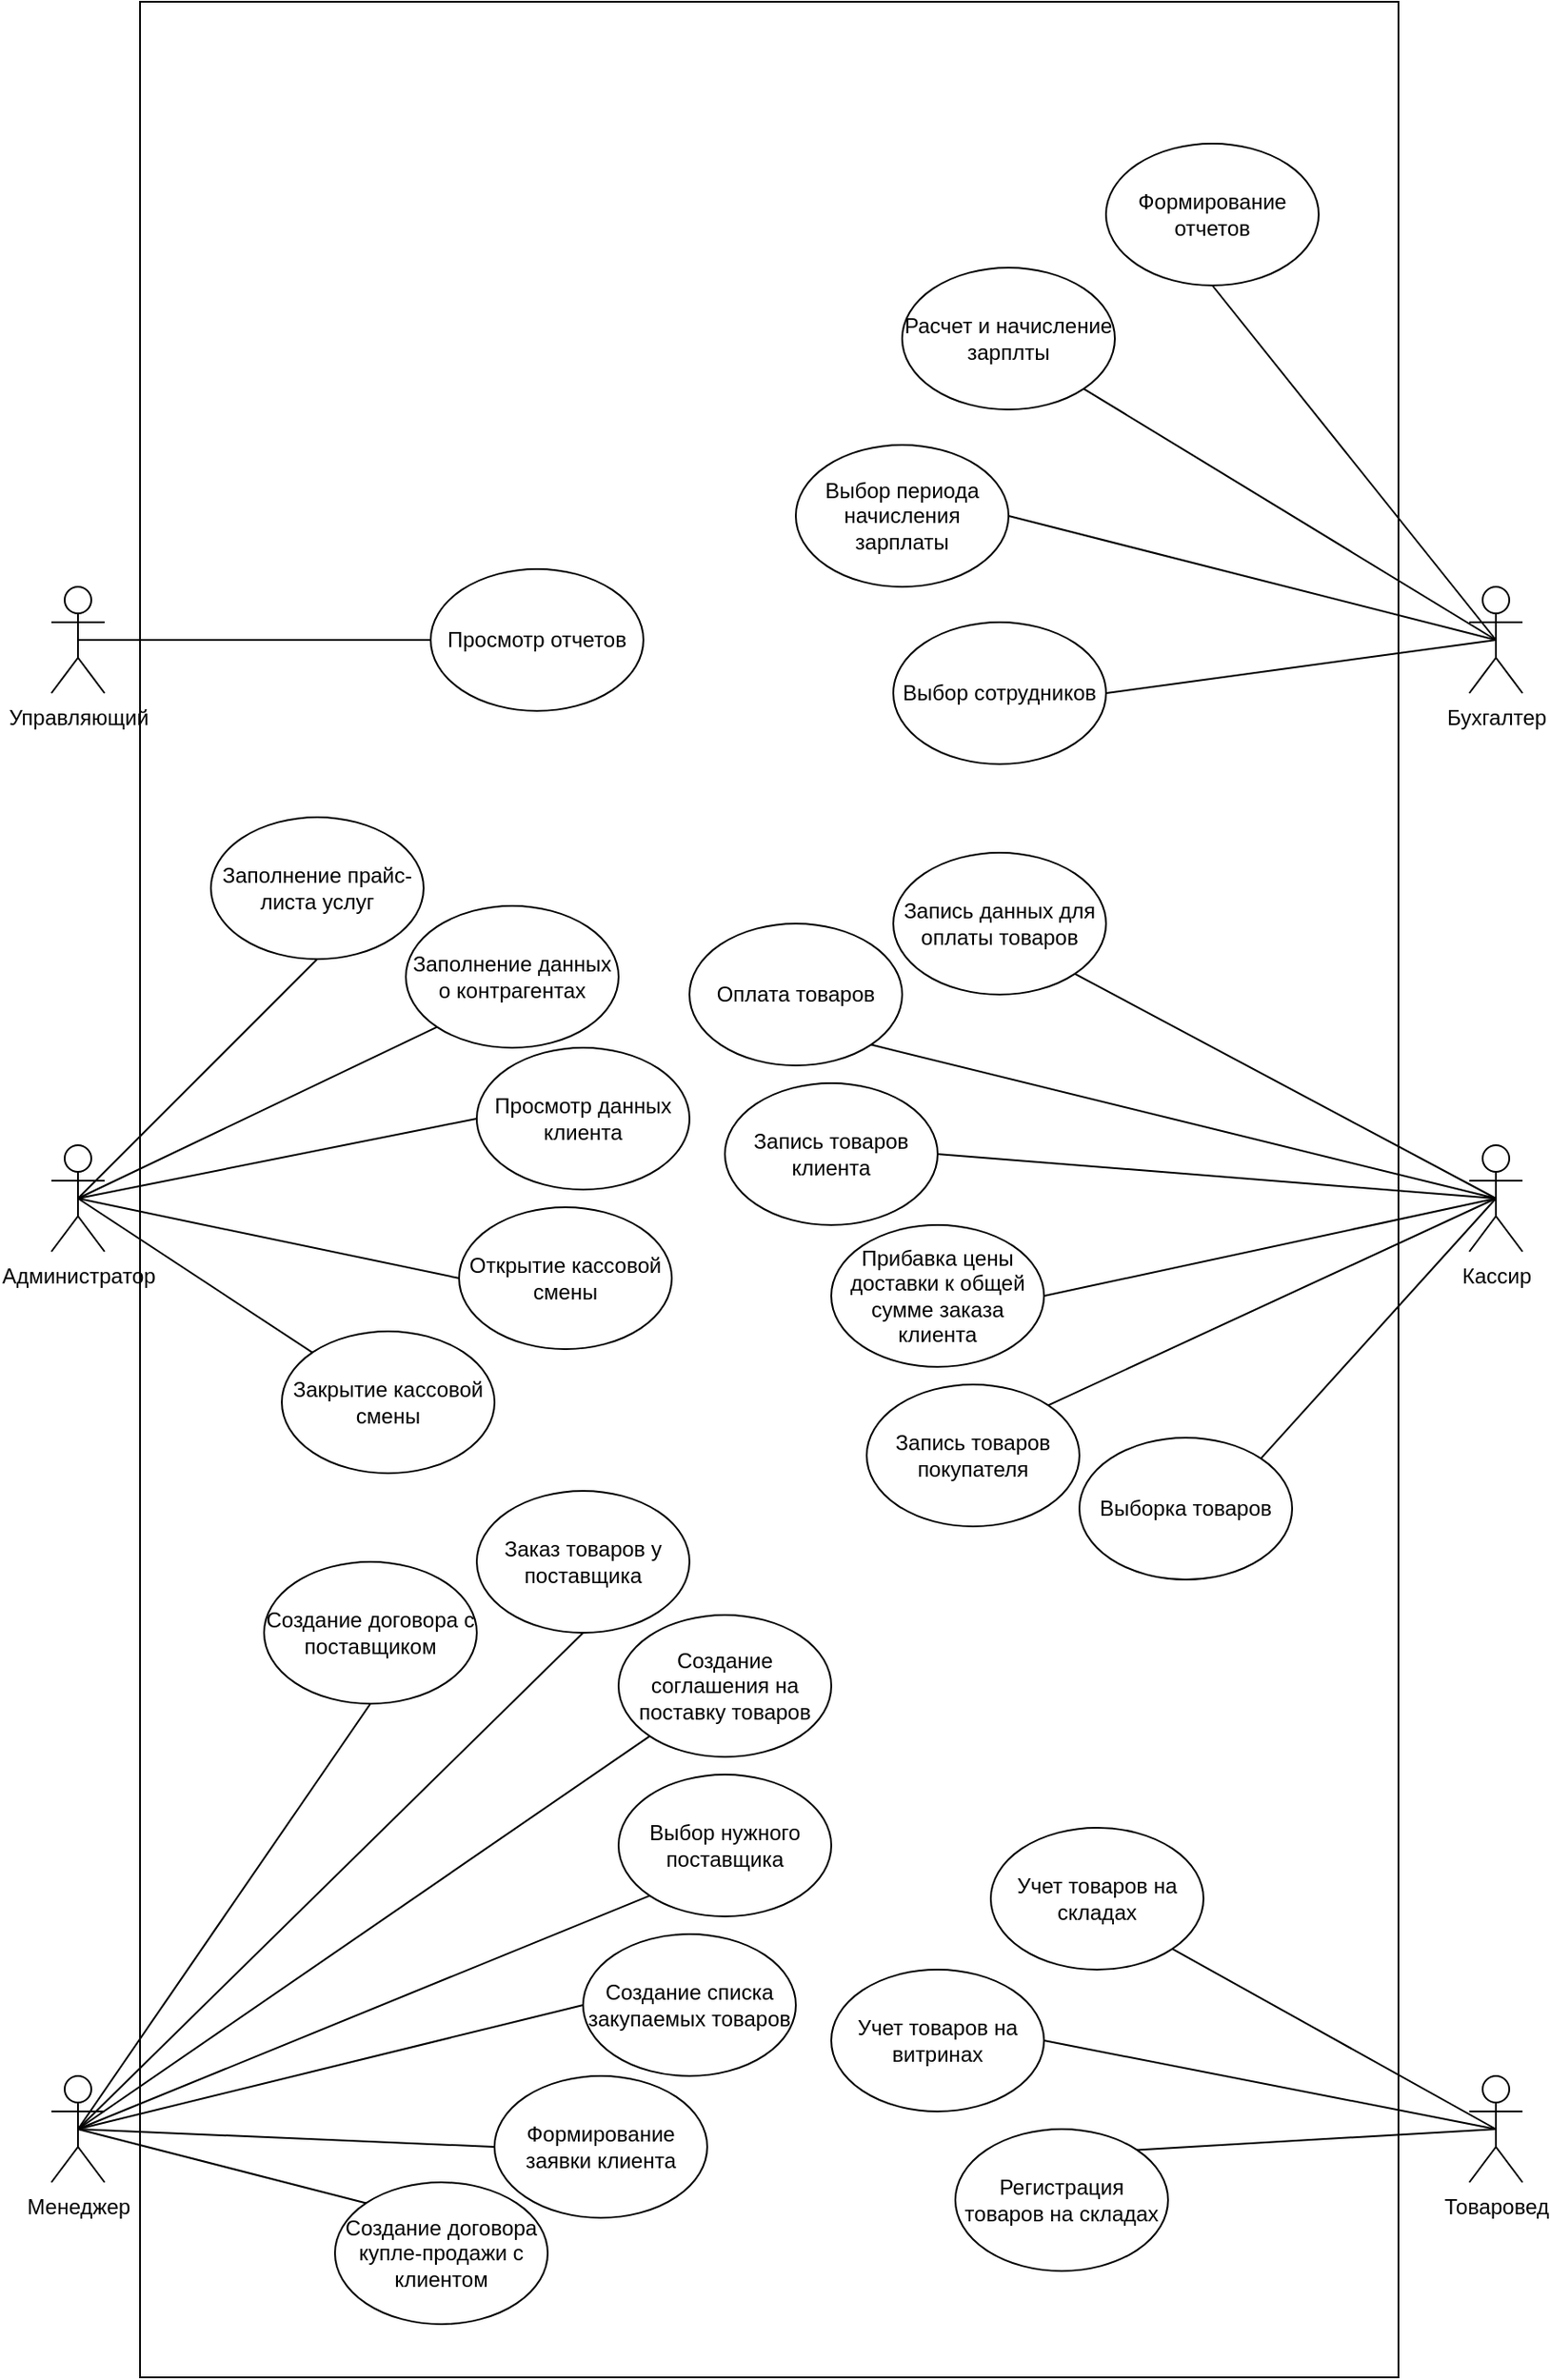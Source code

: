 <mxfile version="21.2.1" type="device">
  <diagram id="IVsRPRK0IAQNNIE6yT9y" name="Страница 1">
    <mxGraphModel dx="1434" dy="2013" grid="1" gridSize="10" guides="1" tooltips="1" connect="1" arrows="1" fold="1" page="1" pageScale="1" pageWidth="827" pageHeight="1169" math="0" shadow="0">
      <root>
        <mxCell id="0" />
        <mxCell id="1" parent="0" />
        <mxCell id="-NhUtxNDM7BLODAeMM3V-1" value="Создание&amp;nbsp;списка закупаемых товаров" style="ellipse;whiteSpace=wrap;html=1;" parent="1" vertex="1">
          <mxGeometry x="380" y="130" width="120" height="80" as="geometry" />
        </mxCell>
        <mxCell id="x3wk1350xN-xByGUMNui-22" style="edgeStyle=none;rounded=0;orthogonalLoop=1;jettySize=auto;html=1;exitX=0.5;exitY=0.5;exitDx=0;exitDy=0;exitPerimeter=0;entryX=1;entryY=1;entryDx=0;entryDy=0;endArrow=none;endFill=0;" parent="1" source="-NhUtxNDM7BLODAeMM3V-2" target="-NhUtxNDM7BLODAeMM3V-14" edge="1">
          <mxGeometry relative="1" as="geometry" />
        </mxCell>
        <mxCell id="x3wk1350xN-xByGUMNui-23" style="edgeStyle=none;rounded=0;orthogonalLoop=1;jettySize=auto;html=1;exitX=0.5;exitY=0.5;exitDx=0;exitDy=0;exitPerimeter=0;entryX=1;entryY=0.5;entryDx=0;entryDy=0;endArrow=none;endFill=0;" parent="1" source="-NhUtxNDM7BLODAeMM3V-2" target="-NhUtxNDM7BLODAeMM3V-9" edge="1">
          <mxGeometry relative="1" as="geometry" />
        </mxCell>
        <mxCell id="x3wk1350xN-xByGUMNui-24" style="edgeStyle=none;rounded=0;orthogonalLoop=1;jettySize=auto;html=1;exitX=0.5;exitY=0.5;exitDx=0;exitDy=0;exitPerimeter=0;entryX=1;entryY=0;entryDx=0;entryDy=0;endArrow=none;endFill=0;" parent="1" source="-NhUtxNDM7BLODAeMM3V-2" target="-NhUtxNDM7BLODAeMM3V-15" edge="1">
          <mxGeometry relative="1" as="geometry" />
        </mxCell>
        <mxCell id="-NhUtxNDM7BLODAeMM3V-2" value="Товаровед" style="shape=umlActor;verticalLabelPosition=bottom;verticalAlign=top;html=1;outlineConnect=0;" parent="1" vertex="1">
          <mxGeometry x="880" y="210" width="30" height="60" as="geometry" />
        </mxCell>
        <mxCell id="x3wk1350xN-xByGUMNui-5" style="edgeStyle=none;rounded=0;orthogonalLoop=1;jettySize=auto;html=1;exitX=0.5;exitY=0.5;exitDx=0;exitDy=0;exitPerimeter=0;entryX=0.5;entryY=1;entryDx=0;entryDy=0;endArrow=none;endFill=0;" parent="1" source="-NhUtxNDM7BLODAeMM3V-3" target="-NhUtxNDM7BLODAeMM3V-11" edge="1">
          <mxGeometry relative="1" as="geometry" />
        </mxCell>
        <mxCell id="x3wk1350xN-xByGUMNui-6" style="edgeStyle=none;rounded=0;orthogonalLoop=1;jettySize=auto;html=1;exitX=0.5;exitY=0.5;exitDx=0;exitDy=0;exitPerimeter=0;entryX=0.5;entryY=1;entryDx=0;entryDy=0;endArrow=none;endFill=0;" parent="1" source="-NhUtxNDM7BLODAeMM3V-3" target="-NhUtxNDM7BLODAeMM3V-13" edge="1">
          <mxGeometry relative="1" as="geometry" />
        </mxCell>
        <mxCell id="x3wk1350xN-xByGUMNui-7" style="edgeStyle=none;rounded=0;orthogonalLoop=1;jettySize=auto;html=1;exitX=0.5;exitY=0.5;exitDx=0;exitDy=0;exitPerimeter=0;entryX=0;entryY=1;entryDx=0;entryDy=0;endArrow=none;endFill=0;" parent="1" source="-NhUtxNDM7BLODAeMM3V-3" target="-NhUtxNDM7BLODAeMM3V-12" edge="1">
          <mxGeometry relative="1" as="geometry" />
        </mxCell>
        <mxCell id="x3wk1350xN-xByGUMNui-8" style="edgeStyle=none;rounded=0;orthogonalLoop=1;jettySize=auto;html=1;exitX=0.5;exitY=0.5;exitDx=0;exitDy=0;exitPerimeter=0;entryX=0;entryY=1;entryDx=0;entryDy=0;endArrow=none;endFill=0;" parent="1" source="-NhUtxNDM7BLODAeMM3V-3" target="-NhUtxNDM7BLODAeMM3V-10" edge="1">
          <mxGeometry relative="1" as="geometry" />
        </mxCell>
        <mxCell id="x3wk1350xN-xByGUMNui-9" style="edgeStyle=none;rounded=0;orthogonalLoop=1;jettySize=auto;html=1;exitX=0.5;exitY=0.5;exitDx=0;exitDy=0;exitPerimeter=0;entryX=0;entryY=0.5;entryDx=0;entryDy=0;endArrow=none;endFill=0;" parent="1" source="-NhUtxNDM7BLODAeMM3V-3" target="-NhUtxNDM7BLODAeMM3V-1" edge="1">
          <mxGeometry relative="1" as="geometry" />
        </mxCell>
        <mxCell id="x3wk1350xN-xByGUMNui-10" style="edgeStyle=none;rounded=0;orthogonalLoop=1;jettySize=auto;html=1;exitX=0.5;exitY=0.5;exitDx=0;exitDy=0;exitPerimeter=0;entryX=0;entryY=0.5;entryDx=0;entryDy=0;endArrow=none;endFill=0;" parent="1" source="-NhUtxNDM7BLODAeMM3V-3" target="-NhUtxNDM7BLODAeMM3V-21" edge="1">
          <mxGeometry relative="1" as="geometry" />
        </mxCell>
        <mxCell id="x3wk1350xN-xByGUMNui-11" style="edgeStyle=none;rounded=0;orthogonalLoop=1;jettySize=auto;html=1;exitX=0.5;exitY=0.5;exitDx=0;exitDy=0;exitPerimeter=0;entryX=0;entryY=0;entryDx=0;entryDy=0;endArrow=none;endFill=0;" parent="1" source="-NhUtxNDM7BLODAeMM3V-3" target="-NhUtxNDM7BLODAeMM3V-20" edge="1">
          <mxGeometry relative="1" as="geometry" />
        </mxCell>
        <mxCell id="-NhUtxNDM7BLODAeMM3V-3" value="Менеджер" style="shape=umlActor;verticalLabelPosition=bottom;verticalAlign=top;html=1;outlineConnect=0;" parent="1" vertex="1">
          <mxGeometry x="80" y="210" width="30" height="60" as="geometry" />
        </mxCell>
        <mxCell id="x3wk1350xN-xByGUMNui-16" style="edgeStyle=none;rounded=0;orthogonalLoop=1;jettySize=auto;html=1;exitX=0.5;exitY=0.5;exitDx=0;exitDy=0;exitPerimeter=0;entryX=1;entryY=1;entryDx=0;entryDy=0;endArrow=none;endFill=0;" parent="1" source="-NhUtxNDM7BLODAeMM3V-4" target="-NhUtxNDM7BLODAeMM3V-25" edge="1">
          <mxGeometry relative="1" as="geometry" />
        </mxCell>
        <mxCell id="x3wk1350xN-xByGUMNui-17" style="edgeStyle=none;rounded=0;orthogonalLoop=1;jettySize=auto;html=1;exitX=0.5;exitY=0.5;exitDx=0;exitDy=0;exitPerimeter=0;entryX=1;entryY=1;entryDx=0;entryDy=0;endArrow=none;endFill=0;" parent="1" source="-NhUtxNDM7BLODAeMM3V-4" target="-NhUtxNDM7BLODAeMM3V-26" edge="1">
          <mxGeometry relative="1" as="geometry" />
        </mxCell>
        <mxCell id="x3wk1350xN-xByGUMNui-18" style="edgeStyle=none;rounded=0;orthogonalLoop=1;jettySize=auto;html=1;exitX=0.5;exitY=0.5;exitDx=0;exitDy=0;exitPerimeter=0;entryX=1;entryY=0.5;entryDx=0;entryDy=0;endArrow=none;endFill=0;" parent="1" source="-NhUtxNDM7BLODAeMM3V-4" target="-NhUtxNDM7BLODAeMM3V-17" edge="1">
          <mxGeometry relative="1" as="geometry" />
        </mxCell>
        <mxCell id="x3wk1350xN-xByGUMNui-19" style="edgeStyle=none;rounded=0;orthogonalLoop=1;jettySize=auto;html=1;exitX=0.5;exitY=0.5;exitDx=0;exitDy=0;exitPerimeter=0;entryX=1;entryY=0.5;entryDx=0;entryDy=0;endArrow=none;endFill=0;" parent="1" source="-NhUtxNDM7BLODAeMM3V-4" target="-NhUtxNDM7BLODAeMM3V-22" edge="1">
          <mxGeometry relative="1" as="geometry" />
        </mxCell>
        <mxCell id="x3wk1350xN-xByGUMNui-20" style="edgeStyle=none;rounded=0;orthogonalLoop=1;jettySize=auto;html=1;exitX=0.5;exitY=0.5;exitDx=0;exitDy=0;exitPerimeter=0;entryX=1;entryY=0;entryDx=0;entryDy=0;endArrow=none;endFill=0;" parent="1" source="-NhUtxNDM7BLODAeMM3V-4" target="-NhUtxNDM7BLODAeMM3V-16" edge="1">
          <mxGeometry relative="1" as="geometry" />
        </mxCell>
        <mxCell id="x3wk1350xN-xByGUMNui-21" style="edgeStyle=none;rounded=0;orthogonalLoop=1;jettySize=auto;html=1;exitX=0.5;exitY=0.5;exitDx=0;exitDy=0;exitPerimeter=0;entryX=1;entryY=0;entryDx=0;entryDy=0;endArrow=none;endFill=0;" parent="1" source="-NhUtxNDM7BLODAeMM3V-4" target="-NhUtxNDM7BLODAeMM3V-23" edge="1">
          <mxGeometry relative="1" as="geometry" />
        </mxCell>
        <mxCell id="-NhUtxNDM7BLODAeMM3V-4" value="Кассир" style="shape=umlActor;verticalLabelPosition=bottom;verticalAlign=top;html=1;outlineConnect=0;" parent="1" vertex="1">
          <mxGeometry x="880" y="-315" width="30" height="60" as="geometry" />
        </mxCell>
        <mxCell id="x3wk1350xN-xByGUMNui-12" style="edgeStyle=none;rounded=0;orthogonalLoop=1;jettySize=auto;html=1;exitX=0.5;exitY=0.5;exitDx=0;exitDy=0;exitPerimeter=0;entryX=0.5;entryY=1;entryDx=0;entryDy=0;endArrow=none;endFill=0;" parent="1" source="-NhUtxNDM7BLODAeMM3V-5" target="-NhUtxNDM7BLODAeMM3V-30" edge="1">
          <mxGeometry relative="1" as="geometry" />
        </mxCell>
        <mxCell id="x3wk1350xN-xByGUMNui-13" style="edgeStyle=none;rounded=0;orthogonalLoop=1;jettySize=auto;html=1;exitX=0.5;exitY=0.5;exitDx=0;exitDy=0;exitPerimeter=0;entryX=1;entryY=1;entryDx=0;entryDy=0;endArrow=none;endFill=0;" parent="1" source="-NhUtxNDM7BLODAeMM3V-5" target="-NhUtxNDM7BLODAeMM3V-29" edge="1">
          <mxGeometry relative="1" as="geometry" />
        </mxCell>
        <mxCell id="x3wk1350xN-xByGUMNui-14" style="edgeStyle=none;rounded=0;orthogonalLoop=1;jettySize=auto;html=1;exitX=0.5;exitY=0.5;exitDx=0;exitDy=0;exitPerimeter=0;entryX=1;entryY=0.5;entryDx=0;entryDy=0;endArrow=none;endFill=0;" parent="1" source="-NhUtxNDM7BLODAeMM3V-5" target="-NhUtxNDM7BLODAeMM3V-28" edge="1">
          <mxGeometry relative="1" as="geometry" />
        </mxCell>
        <mxCell id="x3wk1350xN-xByGUMNui-15" style="edgeStyle=none;rounded=0;orthogonalLoop=1;jettySize=auto;html=1;exitX=0.5;exitY=0.5;exitDx=0;exitDy=0;exitPerimeter=0;entryX=1;entryY=0.5;entryDx=0;entryDy=0;endArrow=none;endFill=0;" parent="1" source="-NhUtxNDM7BLODAeMM3V-5" target="-NhUtxNDM7BLODAeMM3V-27" edge="1">
          <mxGeometry relative="1" as="geometry" />
        </mxCell>
        <mxCell id="-NhUtxNDM7BLODAeMM3V-5" value="Бухгалтер" style="shape=umlActor;verticalLabelPosition=bottom;verticalAlign=top;html=1;outlineConnect=0;" parent="1" vertex="1">
          <mxGeometry x="880" y="-630" width="30" height="60" as="geometry" />
        </mxCell>
        <mxCell id="-NhUtxNDM7BLODAeMM3V-43" style="rounded=0;orthogonalLoop=1;jettySize=auto;html=1;exitX=0.5;exitY=0.5;exitDx=0;exitDy=0;exitPerimeter=0;entryX=0.5;entryY=1;entryDx=0;entryDy=0;endArrow=none;endFill=0;" parent="1" source="-NhUtxNDM7BLODAeMM3V-6" target="-NhUtxNDM7BLODAeMM3V-34" edge="1">
          <mxGeometry relative="1" as="geometry" />
        </mxCell>
        <mxCell id="-NhUtxNDM7BLODAeMM3V-6" value="Администратор" style="shape=umlActor;verticalLabelPosition=bottom;verticalAlign=top;html=1;outlineConnect=0;" parent="1" vertex="1">
          <mxGeometry x="80" y="-315" width="30" height="60" as="geometry" />
        </mxCell>
        <mxCell id="-NhUtxNDM7BLODAeMM3V-9" value="Учет товаров на витринах" style="ellipse;whiteSpace=wrap;html=1;" parent="1" vertex="1">
          <mxGeometry x="520" y="150" width="120" height="80" as="geometry" />
        </mxCell>
        <mxCell id="-NhUtxNDM7BLODAeMM3V-10" value="Выбор нужного поставщика" style="ellipse;whiteSpace=wrap;html=1;" parent="1" vertex="1">
          <mxGeometry x="400" y="40" width="120" height="80" as="geometry" />
        </mxCell>
        <mxCell id="-NhUtxNDM7BLODAeMM3V-11" value="Заказ товаров у поставщика" style="ellipse;whiteSpace=wrap;html=1;" parent="1" vertex="1">
          <mxGeometry x="320" y="-120" width="120" height="80" as="geometry" />
        </mxCell>
        <mxCell id="-NhUtxNDM7BLODAeMM3V-12" value="Создание соглашения на поставку товаров" style="ellipse;whiteSpace=wrap;html=1;" parent="1" vertex="1">
          <mxGeometry x="400" y="-50" width="120" height="80" as="geometry" />
        </mxCell>
        <mxCell id="-NhUtxNDM7BLODAeMM3V-13" value="Создание&amp;nbsp;договора с поставщиком" style="ellipse;whiteSpace=wrap;html=1;" parent="1" vertex="1">
          <mxGeometry x="200" y="-80" width="120" height="80" as="geometry" />
        </mxCell>
        <mxCell id="-NhUtxNDM7BLODAeMM3V-14" value="Учет товаров на складах" style="ellipse;whiteSpace=wrap;html=1;" parent="1" vertex="1">
          <mxGeometry x="610" y="70" width="120" height="80" as="geometry" />
        </mxCell>
        <mxCell id="-NhUtxNDM7BLODAeMM3V-15" value="Регистрация товаров на складах" style="ellipse;whiteSpace=wrap;html=1;" parent="1" vertex="1">
          <mxGeometry x="590" y="240" width="120" height="80" as="geometry" />
        </mxCell>
        <mxCell id="-NhUtxNDM7BLODAeMM3V-16" value="Запись товаров покупателя" style="ellipse;whiteSpace=wrap;html=1;" parent="1" vertex="1">
          <mxGeometry x="540" y="-180" width="120" height="80" as="geometry" />
        </mxCell>
        <mxCell id="-NhUtxNDM7BLODAeMM3V-17" value="Запись товаров клиента" style="ellipse;whiteSpace=wrap;html=1;" parent="1" vertex="1">
          <mxGeometry x="460" y="-350" width="120" height="80" as="geometry" />
        </mxCell>
        <mxCell id="x3wk1350xN-xByGUMNui-3" style="rounded=0;orthogonalLoop=1;jettySize=auto;html=1;exitX=0;exitY=0.5;exitDx=0;exitDy=0;entryX=0.5;entryY=0.5;entryDx=0;entryDy=0;entryPerimeter=0;endArrow=none;endFill=0;" parent="1" source="-NhUtxNDM7BLODAeMM3V-18" target="-NhUtxNDM7BLODAeMM3V-6" edge="1">
          <mxGeometry relative="1" as="geometry" />
        </mxCell>
        <mxCell id="-NhUtxNDM7BLODAeMM3V-18" value="Открытие кассовой смены" style="ellipse;whiteSpace=wrap;html=1;" parent="1" vertex="1">
          <mxGeometry x="310" y="-280" width="120" height="80" as="geometry" />
        </mxCell>
        <mxCell id="x3wk1350xN-xByGUMNui-4" value="" style="rounded=0;orthogonalLoop=1;jettySize=auto;html=1;entryX=0.5;entryY=0.5;entryDx=0;entryDy=0;entryPerimeter=0;endArrow=none;endFill=0;" parent="1" source="-NhUtxNDM7BLODAeMM3V-19" target="-NhUtxNDM7BLODAeMM3V-6" edge="1">
          <mxGeometry relative="1" as="geometry" />
        </mxCell>
        <mxCell id="-NhUtxNDM7BLODAeMM3V-19" value="Закрытие кассовой смены" style="ellipse;whiteSpace=wrap;html=1;" parent="1" vertex="1">
          <mxGeometry x="210" y="-210" width="120" height="80" as="geometry" />
        </mxCell>
        <mxCell id="-NhUtxNDM7BLODAeMM3V-20" value="Создание договора купле-продажи с клиентом" style="ellipse;whiteSpace=wrap;html=1;" parent="1" vertex="1">
          <mxGeometry x="240" y="270" width="120" height="80" as="geometry" />
        </mxCell>
        <mxCell id="-NhUtxNDM7BLODAeMM3V-21" value="Формирование заявки клиента" style="ellipse;whiteSpace=wrap;html=1;" parent="1" vertex="1">
          <mxGeometry x="330" y="210" width="120" height="80" as="geometry" />
        </mxCell>
        <mxCell id="-NhUtxNDM7BLODAeMM3V-22" value="Прибавка цены доставки к общей сумме заказа клиента" style="ellipse;whiteSpace=wrap;html=1;" parent="1" vertex="1">
          <mxGeometry x="520" y="-270" width="120" height="80" as="geometry" />
        </mxCell>
        <mxCell id="-NhUtxNDM7BLODAeMM3V-23" value="Выборка товаров" style="ellipse;whiteSpace=wrap;html=1;" parent="1" vertex="1">
          <mxGeometry x="660" y="-150" width="120" height="80" as="geometry" />
        </mxCell>
        <mxCell id="-NhUtxNDM7BLODAeMM3V-25" value="Запись данных для оплаты товаров" style="ellipse;whiteSpace=wrap;html=1;" parent="1" vertex="1">
          <mxGeometry x="555" y="-480" width="120" height="80" as="geometry" />
        </mxCell>
        <mxCell id="-NhUtxNDM7BLODAeMM3V-26" value="Оплата товаров" style="ellipse;whiteSpace=wrap;html=1;" parent="1" vertex="1">
          <mxGeometry x="440" y="-440" width="120" height="80" as="geometry" />
        </mxCell>
        <mxCell id="-NhUtxNDM7BLODAeMM3V-27" value="Выбор сотрудников" style="ellipse;whiteSpace=wrap;html=1;" parent="1" vertex="1">
          <mxGeometry x="555" y="-610" width="120" height="80" as="geometry" />
        </mxCell>
        <mxCell id="-NhUtxNDM7BLODAeMM3V-28" value="Выбор периода начисления зарплаты" style="ellipse;whiteSpace=wrap;html=1;" parent="1" vertex="1">
          <mxGeometry x="500" y="-710" width="120" height="80" as="geometry" />
        </mxCell>
        <mxCell id="-NhUtxNDM7BLODAeMM3V-29" value="Расчет и начисление зарплты" style="ellipse;whiteSpace=wrap;html=1;" parent="1" vertex="1">
          <mxGeometry x="560" y="-810" width="120" height="80" as="geometry" />
        </mxCell>
        <mxCell id="-NhUtxNDM7BLODAeMM3V-30" value="Формирование отчетов" style="ellipse;whiteSpace=wrap;html=1;" parent="1" vertex="1">
          <mxGeometry x="675" y="-880" width="120" height="80" as="geometry" />
        </mxCell>
        <mxCell id="x3wk1350xN-xByGUMNui-2" style="rounded=0;orthogonalLoop=1;jettySize=auto;html=1;exitX=0;exitY=0.5;exitDx=0;exitDy=0;entryX=0.5;entryY=0.5;entryDx=0;entryDy=0;entryPerimeter=0;endArrow=none;endFill=0;" parent="1" source="-NhUtxNDM7BLODAeMM3V-31" target="-NhUtxNDM7BLODAeMM3V-6" edge="1">
          <mxGeometry relative="1" as="geometry">
            <mxPoint x="100" y="-280" as="targetPoint" />
          </mxGeometry>
        </mxCell>
        <mxCell id="-NhUtxNDM7BLODAeMM3V-31" value="Просмотр данных клиента" style="ellipse;whiteSpace=wrap;html=1;" parent="1" vertex="1">
          <mxGeometry x="320" y="-370" width="120" height="80" as="geometry" />
        </mxCell>
        <mxCell id="x3wk1350xN-xByGUMNui-1" style="rounded=0;orthogonalLoop=1;jettySize=auto;html=1;exitX=0;exitY=1;exitDx=0;exitDy=0;entryX=0.5;entryY=0.5;entryDx=0;entryDy=0;entryPerimeter=0;endArrow=none;endFill=0;" parent="1" source="-NhUtxNDM7BLODAeMM3V-33" target="-NhUtxNDM7BLODAeMM3V-6" edge="1">
          <mxGeometry relative="1" as="geometry" />
        </mxCell>
        <mxCell id="-NhUtxNDM7BLODAeMM3V-33" value="Заполнение данных о контрагентах" style="ellipse;whiteSpace=wrap;html=1;" parent="1" vertex="1">
          <mxGeometry x="280" y="-450" width="120" height="80" as="geometry" />
        </mxCell>
        <mxCell id="-NhUtxNDM7BLODAeMM3V-34" value="Заполнение прайс-листа услуг" style="ellipse;whiteSpace=wrap;html=1;" parent="1" vertex="1">
          <mxGeometry x="170" y="-500" width="120" height="80" as="geometry" />
        </mxCell>
        <mxCell id="x3wk1350xN-xByGUMNui-27" style="edgeStyle=none;rounded=0;orthogonalLoop=1;jettySize=auto;html=1;exitX=0.5;exitY=0.5;exitDx=0;exitDy=0;exitPerimeter=0;entryX=0;entryY=0.5;entryDx=0;entryDy=0;endArrow=none;endFill=0;" parent="1" source="-NhUtxNDM7BLODAeMM3V-35" target="x3wk1350xN-xByGUMNui-25" edge="1">
          <mxGeometry relative="1" as="geometry" />
        </mxCell>
        <mxCell id="-NhUtxNDM7BLODAeMM3V-35" value="Управляющий" style="shape=umlActor;verticalLabelPosition=bottom;verticalAlign=top;html=1;outlineConnect=0;" parent="1" vertex="1">
          <mxGeometry x="80" y="-630" width="30" height="60" as="geometry" />
        </mxCell>
        <mxCell id="x3wk1350xN-xByGUMNui-25" value="Просмотр отчетов" style="ellipse;whiteSpace=wrap;html=1;" parent="1" vertex="1">
          <mxGeometry x="294" y="-640" width="120" height="80" as="geometry" />
        </mxCell>
        <mxCell id="GvygSPfbIufIfxJj95l_-1" value="" style="rounded=0;whiteSpace=wrap;html=1;fillColor=none;" vertex="1" parent="1">
          <mxGeometry x="130" y="-960" width="710" height="1340" as="geometry" />
        </mxCell>
      </root>
    </mxGraphModel>
  </diagram>
</mxfile>
